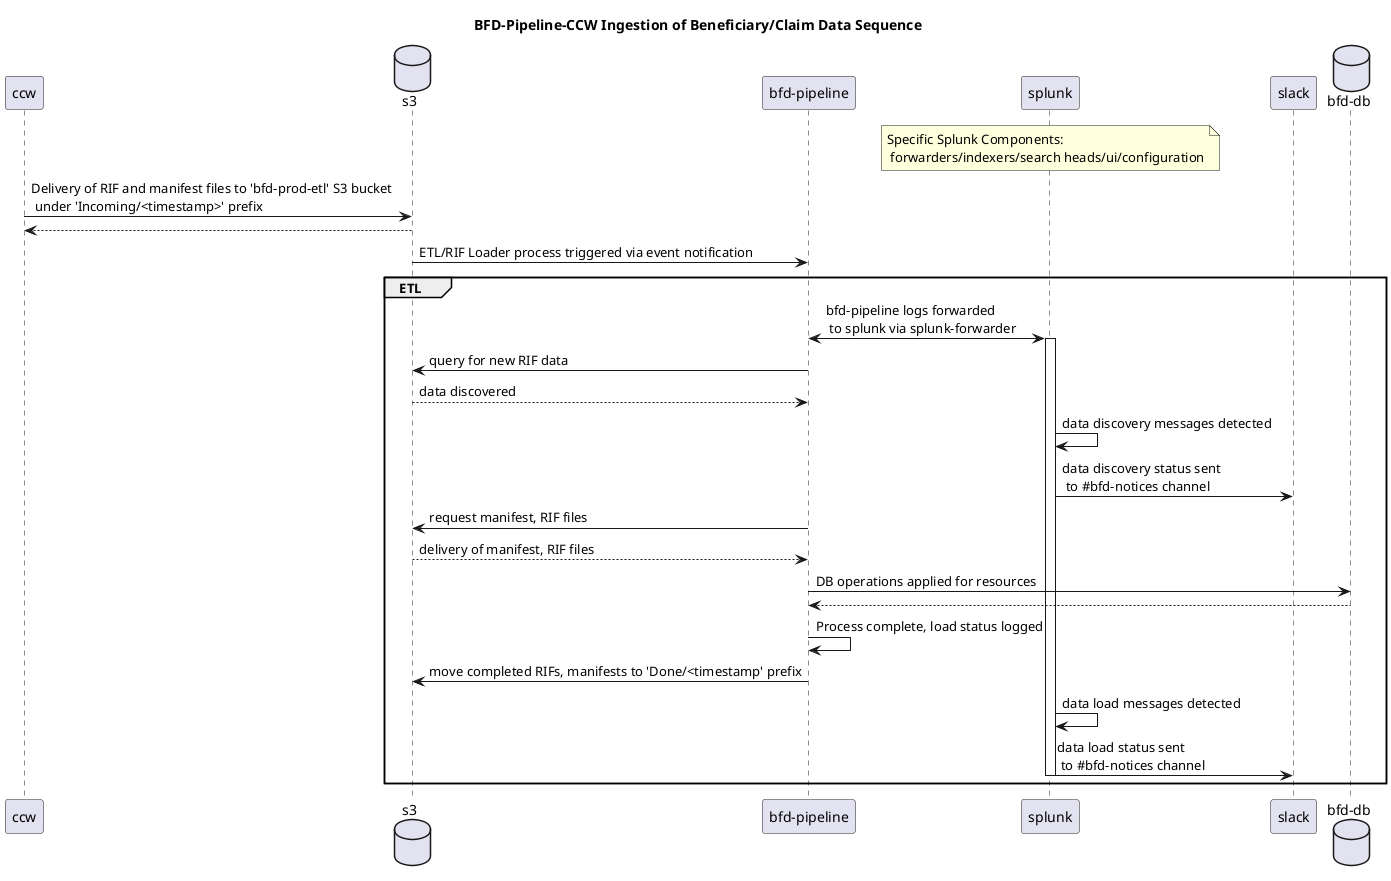 @startuml
title BFD-Pipeline-CCW Ingestion of Beneficiary/Claim Data Sequence
participant ccw
database s3
participant "bfd-pipeline"
participant splunk
note over splunk: Specific Splunk Components: \n forwarders/indexers/search heads/ui/configuration
participant slack
database "bfd-db"
ccw -> s3: Delivery of RIF and manifest files to 'bfd-prod-etl' S3 bucket \n under 'Incoming/<timestamp>' prefix
s3 --> ccw
s3 -> "bfd-pipeline": ETL/RIF Loader process triggered via event notification
group ETL
"bfd-pipeline" <-> splunk: bfd-pipeline logs forwarded \n to splunk via splunk-forwarder
activate splunk
"bfd-pipeline" -> s3: query for new RIF data
s3 --> "bfd-pipeline": data discovered
splunk -> splunk: data discovery messages detected
splunk -> slack: data discovery status sent \n to #bfd-notices channel
"bfd-pipeline" -> s3: request manifest, RIF files
s3 --> "bfd-pipeline": delivery of manifest, RIF files
"bfd-pipeline" -> "bfd-db": DB operations applied for resources
"bfd-db" --> "bfd-pipeline"
"bfd-pipeline" -> "bfd-pipeline": Process complete, load status logged
"bfd-pipeline" -> s3: move completed RIFs, manifests to 'Done/<timestamp' prefix
splunk -> splunk: data load messages detected
splunk -> slack: data load status sent \n to #bfd-notices channel
deactivate splunk
end
@enduml
